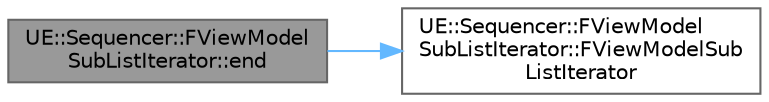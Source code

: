 digraph "UE::Sequencer::FViewModelSubListIterator::end"
{
 // INTERACTIVE_SVG=YES
 // LATEX_PDF_SIZE
  bgcolor="transparent";
  edge [fontname=Helvetica,fontsize=10,labelfontname=Helvetica,labelfontsize=10];
  node [fontname=Helvetica,fontsize=10,shape=box,height=0.2,width=0.4];
  rankdir="LR";
  Node1 [id="Node000001",label="UE::Sequencer::FViewModel\lSubListIterator::end",height=0.2,width=0.4,color="gray40", fillcolor="grey60", style="filled", fontcolor="black",tooltip=" "];
  Node1 -> Node2 [id="edge1_Node000001_Node000002",color="steelblue1",style="solid",tooltip=" "];
  Node2 [id="Node000002",label="UE::Sequencer::FViewModel\lSubListIterator::FViewModelSub\lListIterator",height=0.2,width=0.4,color="grey40", fillcolor="white", style="filled",URL="$d8/da7/structUE_1_1Sequencer_1_1FViewModelSubListIterator.html#acb5d348fa09b142f7b7d944733a256c7",tooltip=" "];
}
